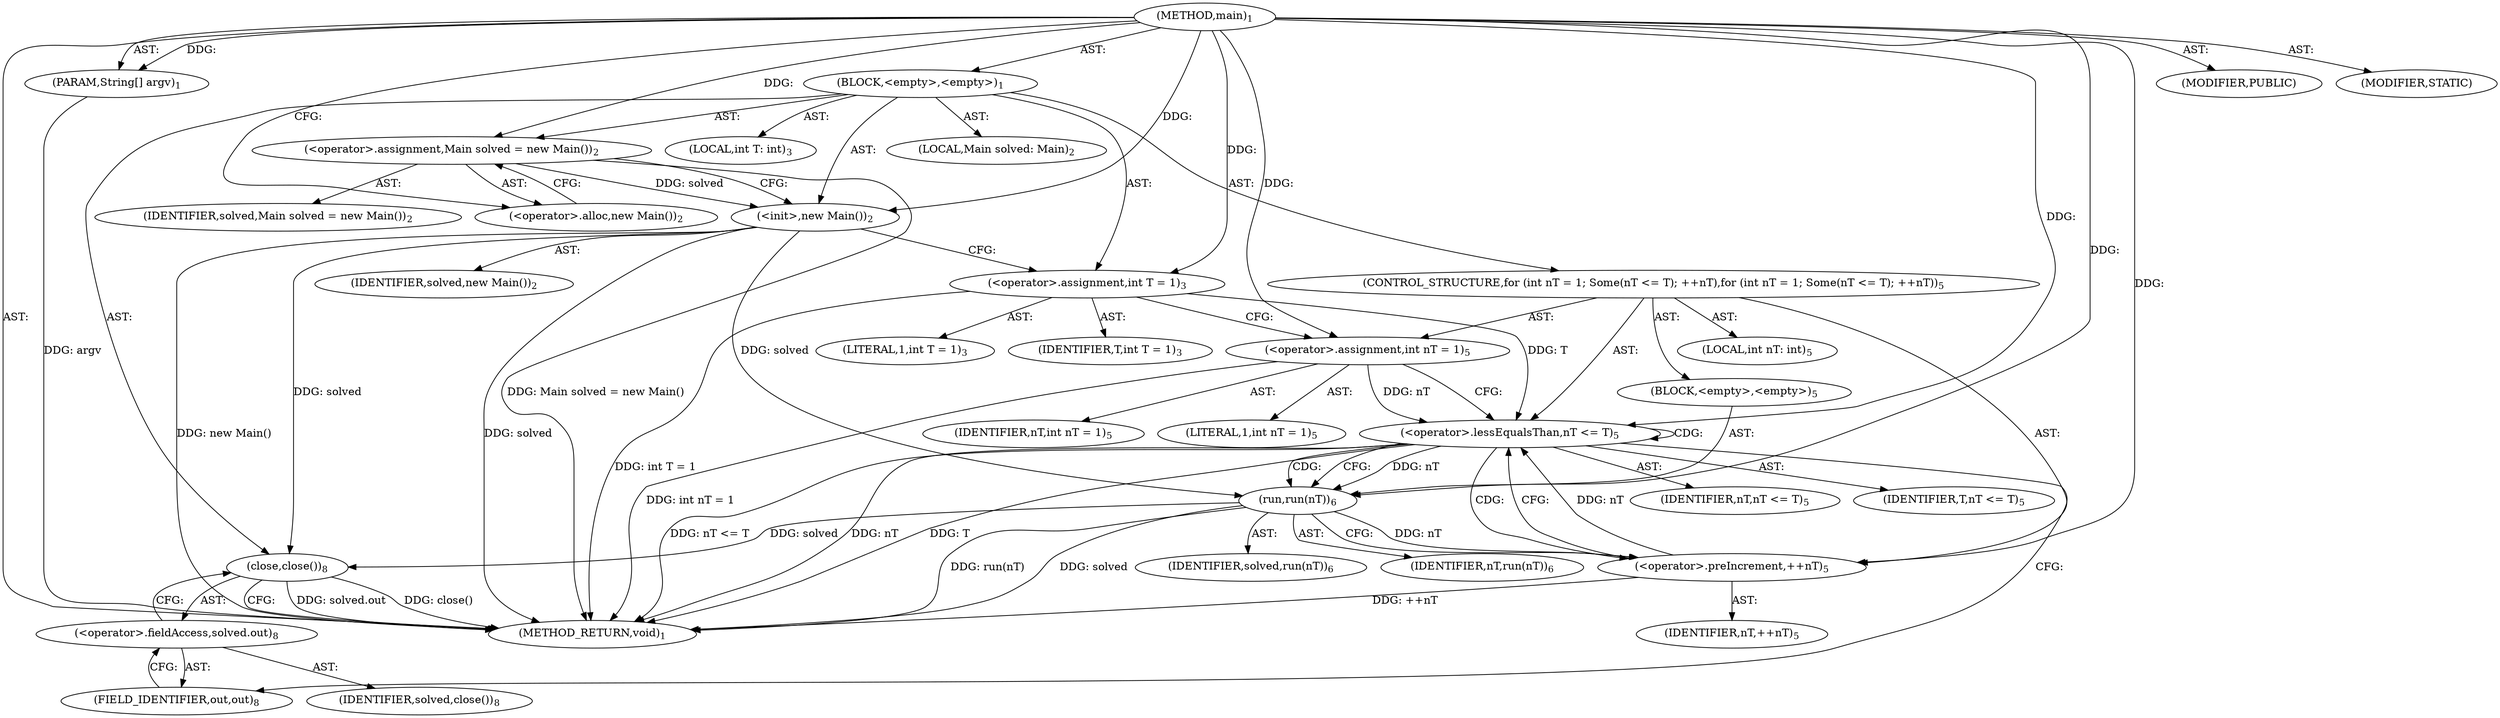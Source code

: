 digraph "main" {  
"19" [label = <(METHOD,main)<SUB>1</SUB>> ]
"20" [label = <(PARAM,String[] argv)<SUB>1</SUB>> ]
"21" [label = <(BLOCK,&lt;empty&gt;,&lt;empty&gt;)<SUB>1</SUB>> ]
"4" [label = <(LOCAL,Main solved: Main)<SUB>2</SUB>> ]
"22" [label = <(&lt;operator&gt;.assignment,Main solved = new Main())<SUB>2</SUB>> ]
"23" [label = <(IDENTIFIER,solved,Main solved = new Main())<SUB>2</SUB>> ]
"24" [label = <(&lt;operator&gt;.alloc,new Main())<SUB>2</SUB>> ]
"25" [label = <(&lt;init&gt;,new Main())<SUB>2</SUB>> ]
"3" [label = <(IDENTIFIER,solved,new Main())<SUB>2</SUB>> ]
"26" [label = <(LOCAL,int T: int)<SUB>3</SUB>> ]
"27" [label = <(&lt;operator&gt;.assignment,int T = 1)<SUB>3</SUB>> ]
"28" [label = <(IDENTIFIER,T,int T = 1)<SUB>3</SUB>> ]
"29" [label = <(LITERAL,1,int T = 1)<SUB>3</SUB>> ]
"30" [label = <(CONTROL_STRUCTURE,for (int nT = 1; Some(nT &lt;= T); ++nT),for (int nT = 1; Some(nT &lt;= T); ++nT))<SUB>5</SUB>> ]
"31" [label = <(LOCAL,int nT: int)<SUB>5</SUB>> ]
"32" [label = <(&lt;operator&gt;.assignment,int nT = 1)<SUB>5</SUB>> ]
"33" [label = <(IDENTIFIER,nT,int nT = 1)<SUB>5</SUB>> ]
"34" [label = <(LITERAL,1,int nT = 1)<SUB>5</SUB>> ]
"35" [label = <(&lt;operator&gt;.lessEqualsThan,nT &lt;= T)<SUB>5</SUB>> ]
"36" [label = <(IDENTIFIER,nT,nT &lt;= T)<SUB>5</SUB>> ]
"37" [label = <(IDENTIFIER,T,nT &lt;= T)<SUB>5</SUB>> ]
"38" [label = <(&lt;operator&gt;.preIncrement,++nT)<SUB>5</SUB>> ]
"39" [label = <(IDENTIFIER,nT,++nT)<SUB>5</SUB>> ]
"40" [label = <(BLOCK,&lt;empty&gt;,&lt;empty&gt;)<SUB>5</SUB>> ]
"41" [label = <(run,run(nT))<SUB>6</SUB>> ]
"42" [label = <(IDENTIFIER,solved,run(nT))<SUB>6</SUB>> ]
"43" [label = <(IDENTIFIER,nT,run(nT))<SUB>6</SUB>> ]
"44" [label = <(close,close())<SUB>8</SUB>> ]
"45" [label = <(&lt;operator&gt;.fieldAccess,solved.out)<SUB>8</SUB>> ]
"46" [label = <(IDENTIFIER,solved,close())<SUB>8</SUB>> ]
"47" [label = <(FIELD_IDENTIFIER,out,out)<SUB>8</SUB>> ]
"48" [label = <(MODIFIER,PUBLIC)> ]
"49" [label = <(MODIFIER,STATIC)> ]
"50" [label = <(METHOD_RETURN,void)<SUB>1</SUB>> ]
  "19" -> "20"  [ label = "AST: "] 
  "19" -> "21"  [ label = "AST: "] 
  "19" -> "48"  [ label = "AST: "] 
  "19" -> "49"  [ label = "AST: "] 
  "19" -> "50"  [ label = "AST: "] 
  "21" -> "4"  [ label = "AST: "] 
  "21" -> "22"  [ label = "AST: "] 
  "21" -> "25"  [ label = "AST: "] 
  "21" -> "26"  [ label = "AST: "] 
  "21" -> "27"  [ label = "AST: "] 
  "21" -> "30"  [ label = "AST: "] 
  "21" -> "44"  [ label = "AST: "] 
  "22" -> "23"  [ label = "AST: "] 
  "22" -> "24"  [ label = "AST: "] 
  "25" -> "3"  [ label = "AST: "] 
  "27" -> "28"  [ label = "AST: "] 
  "27" -> "29"  [ label = "AST: "] 
  "30" -> "31"  [ label = "AST: "] 
  "30" -> "32"  [ label = "AST: "] 
  "30" -> "35"  [ label = "AST: "] 
  "30" -> "38"  [ label = "AST: "] 
  "30" -> "40"  [ label = "AST: "] 
  "32" -> "33"  [ label = "AST: "] 
  "32" -> "34"  [ label = "AST: "] 
  "35" -> "36"  [ label = "AST: "] 
  "35" -> "37"  [ label = "AST: "] 
  "38" -> "39"  [ label = "AST: "] 
  "40" -> "41"  [ label = "AST: "] 
  "41" -> "42"  [ label = "AST: "] 
  "41" -> "43"  [ label = "AST: "] 
  "44" -> "45"  [ label = "AST: "] 
  "45" -> "46"  [ label = "AST: "] 
  "45" -> "47"  [ label = "AST: "] 
  "22" -> "25"  [ label = "CFG: "] 
  "25" -> "27"  [ label = "CFG: "] 
  "27" -> "32"  [ label = "CFG: "] 
  "44" -> "50"  [ label = "CFG: "] 
  "24" -> "22"  [ label = "CFG: "] 
  "32" -> "35"  [ label = "CFG: "] 
  "35" -> "41"  [ label = "CFG: "] 
  "35" -> "47"  [ label = "CFG: "] 
  "38" -> "35"  [ label = "CFG: "] 
  "45" -> "44"  [ label = "CFG: "] 
  "41" -> "38"  [ label = "CFG: "] 
  "47" -> "45"  [ label = "CFG: "] 
  "19" -> "24"  [ label = "CFG: "] 
  "20" -> "50"  [ label = "DDG: argv"] 
  "22" -> "50"  [ label = "DDG: Main solved = new Main()"] 
  "25" -> "50"  [ label = "DDG: solved"] 
  "25" -> "50"  [ label = "DDG: new Main()"] 
  "27" -> "50"  [ label = "DDG: int T = 1"] 
  "32" -> "50"  [ label = "DDG: int nT = 1"] 
  "35" -> "50"  [ label = "DDG: nT"] 
  "35" -> "50"  [ label = "DDG: T"] 
  "35" -> "50"  [ label = "DDG: nT &lt;= T"] 
  "44" -> "50"  [ label = "DDG: solved.out"] 
  "44" -> "50"  [ label = "DDG: close()"] 
  "41" -> "50"  [ label = "DDG: solved"] 
  "41" -> "50"  [ label = "DDG: run(nT)"] 
  "38" -> "50"  [ label = "DDG: ++nT"] 
  "19" -> "20"  [ label = "DDG: "] 
  "19" -> "22"  [ label = "DDG: "] 
  "19" -> "27"  [ label = "DDG: "] 
  "22" -> "25"  [ label = "DDG: solved"] 
  "19" -> "25"  [ label = "DDG: "] 
  "19" -> "32"  [ label = "DDG: "] 
  "25" -> "44"  [ label = "DDG: solved"] 
  "41" -> "44"  [ label = "DDG: solved"] 
  "32" -> "35"  [ label = "DDG: nT"] 
  "38" -> "35"  [ label = "DDG: nT"] 
  "19" -> "35"  [ label = "DDG: "] 
  "27" -> "35"  [ label = "DDG: T"] 
  "41" -> "38"  [ label = "DDG: nT"] 
  "19" -> "38"  [ label = "DDG: "] 
  "25" -> "41"  [ label = "DDG: solved"] 
  "19" -> "41"  [ label = "DDG: "] 
  "35" -> "41"  [ label = "DDG: nT"] 
  "35" -> "38"  [ label = "CDG: "] 
  "35" -> "41"  [ label = "CDG: "] 
  "35" -> "35"  [ label = "CDG: "] 
}

